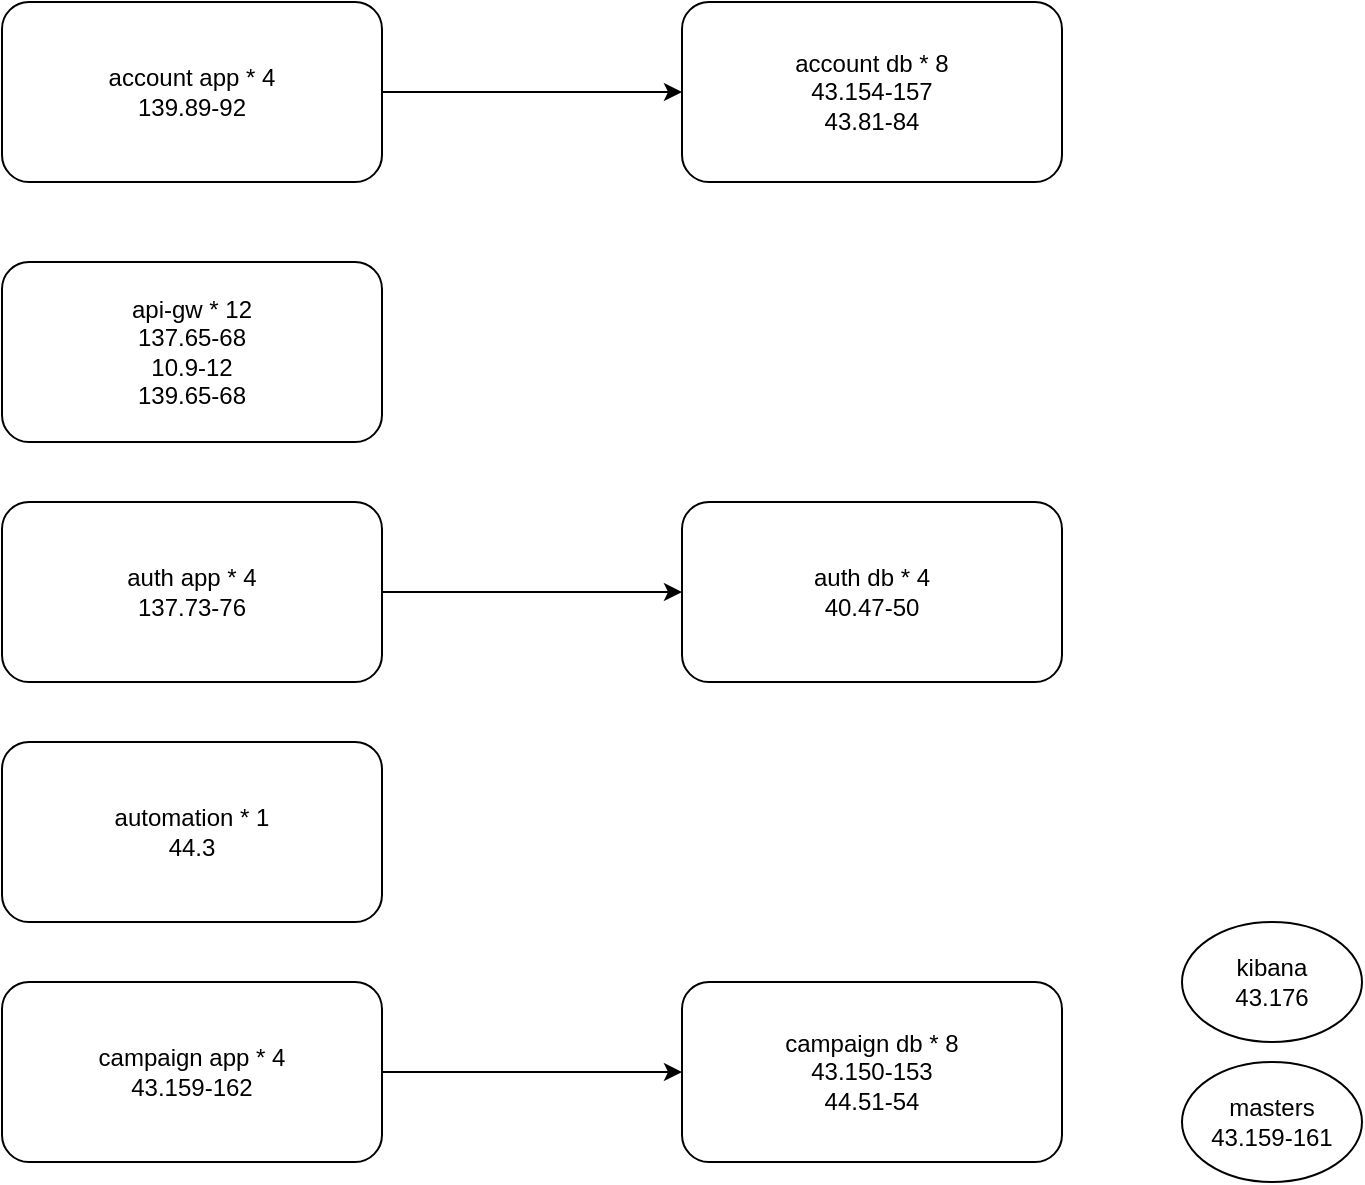 <mxfile version="22.1.3" type="github">
  <diagram name="Page-1" id="rNDUKqcvaZzMx7aNCSY1">
    <mxGraphModel dx="607" dy="308" grid="1" gridSize="10" guides="1" tooltips="1" connect="1" arrows="1" fold="1" page="1" pageScale="1" pageWidth="827" pageHeight="1169" math="0" shadow="0">
      <root>
        <mxCell id="0" />
        <mxCell id="1" parent="0" />
        <mxCell id="QczMTIG78O1D-AtvHJeX-4" style="edgeStyle=orthogonalEdgeStyle;rounded=0;orthogonalLoop=1;jettySize=auto;html=1;exitX=1;exitY=0.5;exitDx=0;exitDy=0;" edge="1" parent="1" source="QczMTIG78O1D-AtvHJeX-1" target="QczMTIG78O1D-AtvHJeX-3">
          <mxGeometry relative="1" as="geometry" />
        </mxCell>
        <mxCell id="QczMTIG78O1D-AtvHJeX-1" value="account app * 4&lt;br&gt;139.89-92" style="rounded=1;whiteSpace=wrap;html=1;" vertex="1" parent="1">
          <mxGeometry x="90" y="70" width="190" height="90" as="geometry" />
        </mxCell>
        <mxCell id="QczMTIG78O1D-AtvHJeX-3" value="account db * 8&lt;br&gt;43.154-157&lt;br&gt;43.81-84" style="rounded=1;whiteSpace=wrap;html=1;" vertex="1" parent="1">
          <mxGeometry x="430" y="70" width="190" height="90" as="geometry" />
        </mxCell>
        <mxCell id="QczMTIG78O1D-AtvHJeX-10" value="api-gw * 12&lt;br&gt;137.65-68&lt;br&gt;10.9-12&lt;br&gt;139.65-68" style="rounded=1;whiteSpace=wrap;html=1;" vertex="1" parent="1">
          <mxGeometry x="90" y="200" width="190" height="90" as="geometry" />
        </mxCell>
        <mxCell id="QczMTIG78O1D-AtvHJeX-11" style="edgeStyle=orthogonalEdgeStyle;rounded=0;orthogonalLoop=1;jettySize=auto;html=1;exitX=1;exitY=0.5;exitDx=0;exitDy=0;" edge="1" parent="1" source="QczMTIG78O1D-AtvHJeX-12" target="QczMTIG78O1D-AtvHJeX-13">
          <mxGeometry relative="1" as="geometry" />
        </mxCell>
        <mxCell id="QczMTIG78O1D-AtvHJeX-12" value="auth app * 4&lt;br&gt;137.73-76" style="rounded=1;whiteSpace=wrap;html=1;" vertex="1" parent="1">
          <mxGeometry x="90" y="320" width="190" height="90" as="geometry" />
        </mxCell>
        <mxCell id="QczMTIG78O1D-AtvHJeX-13" value="auth db * 4&lt;br&gt;40.47-50" style="rounded=1;whiteSpace=wrap;html=1;" vertex="1" parent="1">
          <mxGeometry x="430" y="320" width="190" height="90" as="geometry" />
        </mxCell>
        <mxCell id="QczMTIG78O1D-AtvHJeX-14" value="automation * 1&lt;br&gt;44.3" style="rounded=1;whiteSpace=wrap;html=1;" vertex="1" parent="1">
          <mxGeometry x="90" y="440" width="190" height="90" as="geometry" />
        </mxCell>
        <mxCell id="QczMTIG78O1D-AtvHJeX-15" style="edgeStyle=orthogonalEdgeStyle;rounded=0;orthogonalLoop=1;jettySize=auto;html=1;exitX=1;exitY=0.5;exitDx=0;exitDy=0;" edge="1" parent="1" source="QczMTIG78O1D-AtvHJeX-16" target="QczMTIG78O1D-AtvHJeX-17">
          <mxGeometry relative="1" as="geometry" />
        </mxCell>
        <mxCell id="QczMTIG78O1D-AtvHJeX-16" value="campaign app * 4&lt;br&gt;43.159-162" style="rounded=1;whiteSpace=wrap;html=1;" vertex="1" parent="1">
          <mxGeometry x="90" y="560" width="190" height="90" as="geometry" />
        </mxCell>
        <mxCell id="QczMTIG78O1D-AtvHJeX-17" value="campaign&amp;nbsp;db * 8&lt;br&gt;43.150-153&lt;br&gt;44.51-54" style="rounded=1;whiteSpace=wrap;html=1;" vertex="1" parent="1">
          <mxGeometry x="430" y="560" width="190" height="90" as="geometry" />
        </mxCell>
        <mxCell id="QczMTIG78O1D-AtvHJeX-18" value="kibana&lt;br&gt;43.176" style="ellipse;whiteSpace=wrap;html=1;" vertex="1" parent="1">
          <mxGeometry x="680" y="530" width="90" height="60" as="geometry" />
        </mxCell>
        <mxCell id="QczMTIG78O1D-AtvHJeX-20" value="masters&lt;br&gt;43.159-161" style="ellipse;whiteSpace=wrap;html=1;" vertex="1" parent="1">
          <mxGeometry x="680" y="600" width="90" height="60" as="geometry" />
        </mxCell>
      </root>
    </mxGraphModel>
  </diagram>
</mxfile>
